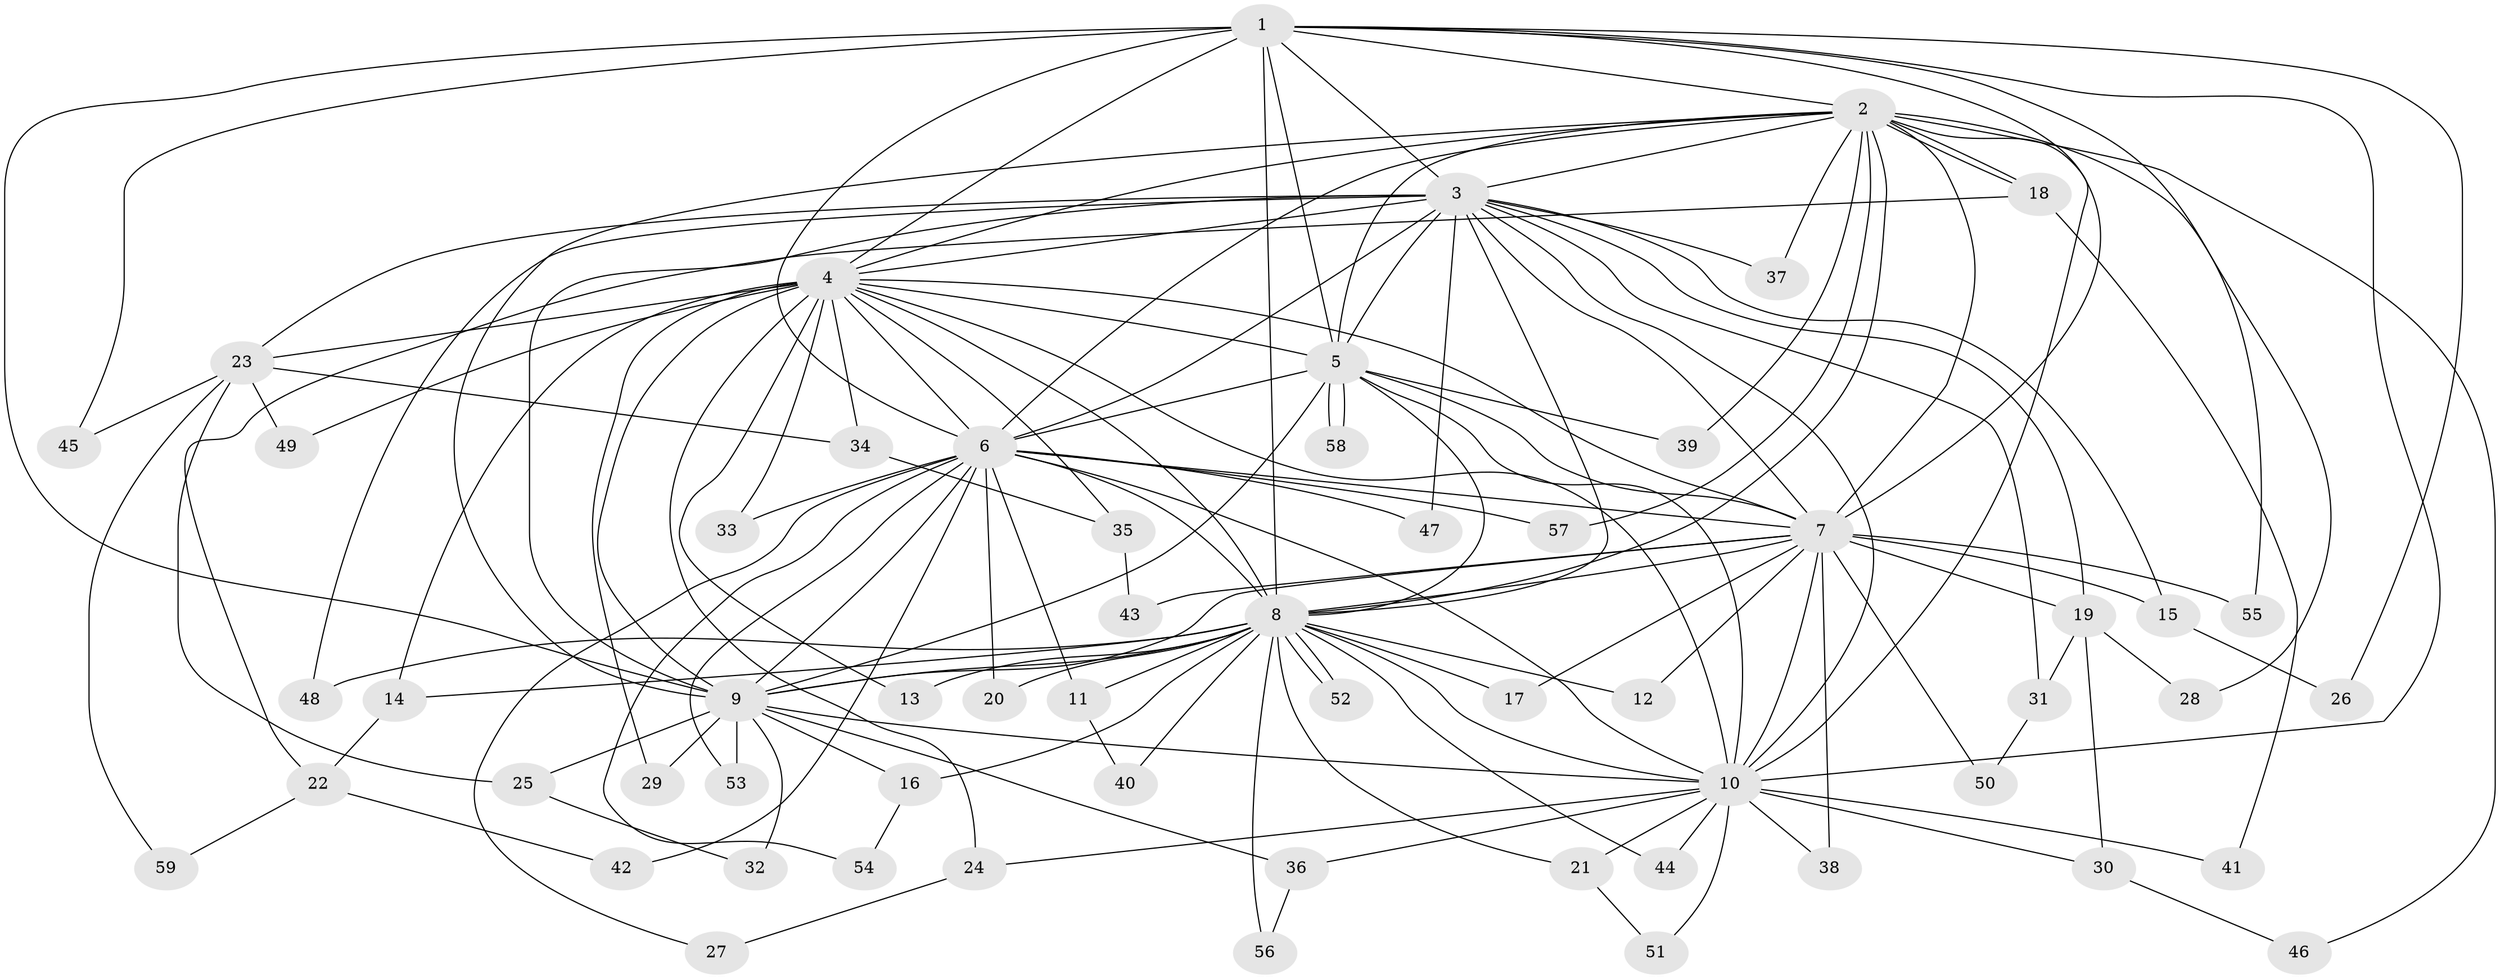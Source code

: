 // Generated by graph-tools (version 1.1) at 2025/25/03/09/25 03:25:53]
// undirected, 59 vertices, 143 edges
graph export_dot {
graph [start="1"]
  node [color=gray90,style=filled];
  1;
  2;
  3;
  4;
  5;
  6;
  7;
  8;
  9;
  10;
  11;
  12;
  13;
  14;
  15;
  16;
  17;
  18;
  19;
  20;
  21;
  22;
  23;
  24;
  25;
  26;
  27;
  28;
  29;
  30;
  31;
  32;
  33;
  34;
  35;
  36;
  37;
  38;
  39;
  40;
  41;
  42;
  43;
  44;
  45;
  46;
  47;
  48;
  49;
  50;
  51;
  52;
  53;
  54;
  55;
  56;
  57;
  58;
  59;
  1 -- 2;
  1 -- 3;
  1 -- 4;
  1 -- 5;
  1 -- 6;
  1 -- 7;
  1 -- 8;
  1 -- 9;
  1 -- 10;
  1 -- 26;
  1 -- 45;
  1 -- 55;
  2 -- 3;
  2 -- 4;
  2 -- 5;
  2 -- 6;
  2 -- 7;
  2 -- 8;
  2 -- 9;
  2 -- 10;
  2 -- 18;
  2 -- 18;
  2 -- 28;
  2 -- 37;
  2 -- 39;
  2 -- 46;
  2 -- 57;
  3 -- 4;
  3 -- 5;
  3 -- 6;
  3 -- 7;
  3 -- 8;
  3 -- 9;
  3 -- 10;
  3 -- 15;
  3 -- 19;
  3 -- 23;
  3 -- 31;
  3 -- 37;
  3 -- 47;
  3 -- 48;
  4 -- 5;
  4 -- 6;
  4 -- 7;
  4 -- 8;
  4 -- 9;
  4 -- 10;
  4 -- 13;
  4 -- 14;
  4 -- 23;
  4 -- 24;
  4 -- 29;
  4 -- 33;
  4 -- 34;
  4 -- 35;
  4 -- 49;
  5 -- 6;
  5 -- 7;
  5 -- 8;
  5 -- 9;
  5 -- 10;
  5 -- 39;
  5 -- 58;
  5 -- 58;
  6 -- 7;
  6 -- 8;
  6 -- 9;
  6 -- 10;
  6 -- 11;
  6 -- 20;
  6 -- 27;
  6 -- 33;
  6 -- 42;
  6 -- 47;
  6 -- 53;
  6 -- 54;
  6 -- 57;
  7 -- 8;
  7 -- 9;
  7 -- 10;
  7 -- 12;
  7 -- 15;
  7 -- 17;
  7 -- 19;
  7 -- 38;
  7 -- 43;
  7 -- 50;
  7 -- 55;
  8 -- 9;
  8 -- 10;
  8 -- 11;
  8 -- 12;
  8 -- 13;
  8 -- 14;
  8 -- 16;
  8 -- 17;
  8 -- 20;
  8 -- 21;
  8 -- 40;
  8 -- 44;
  8 -- 48;
  8 -- 52;
  8 -- 52;
  8 -- 56;
  9 -- 10;
  9 -- 16;
  9 -- 25;
  9 -- 29;
  9 -- 32;
  9 -- 36;
  9 -- 53;
  10 -- 21;
  10 -- 24;
  10 -- 30;
  10 -- 36;
  10 -- 38;
  10 -- 41;
  10 -- 44;
  10 -- 51;
  11 -- 40;
  14 -- 22;
  15 -- 26;
  16 -- 54;
  18 -- 22;
  18 -- 41;
  19 -- 28;
  19 -- 30;
  19 -- 31;
  21 -- 51;
  22 -- 42;
  22 -- 59;
  23 -- 25;
  23 -- 34;
  23 -- 45;
  23 -- 49;
  23 -- 59;
  24 -- 27;
  25 -- 32;
  30 -- 46;
  31 -- 50;
  34 -- 35;
  35 -- 43;
  36 -- 56;
}
